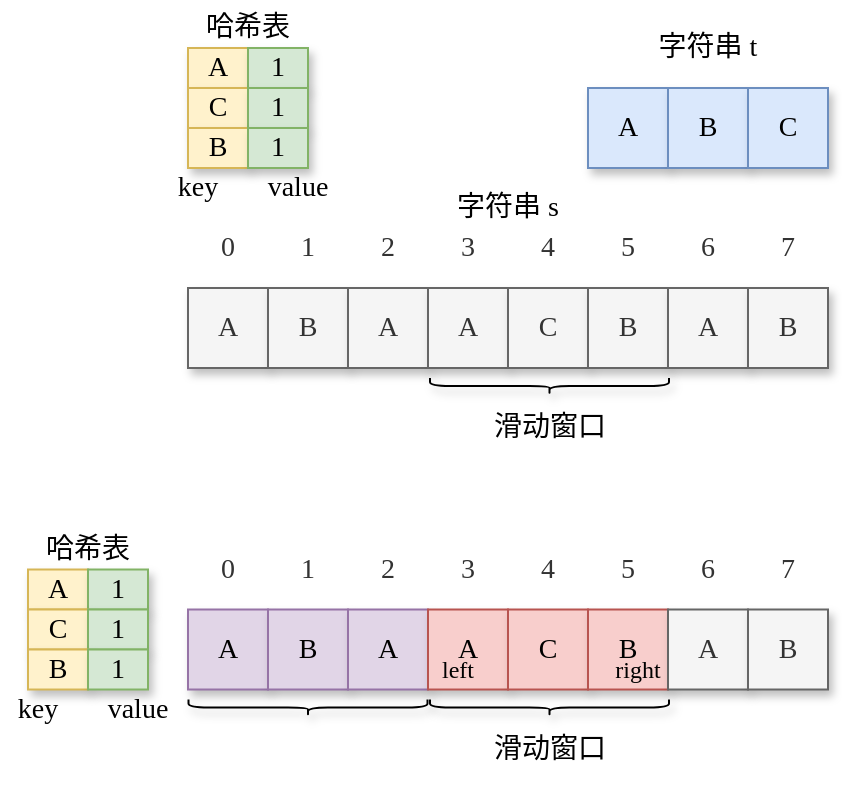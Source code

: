 <mxfile version="16.4.5" type="github">
  <diagram id="Uc_sxzy08M7rcsKGKe3s" name="第 1 页">
    <mxGraphModel dx="898" dy="386" grid="1" gridSize="10" guides="1" tooltips="1" connect="1" arrows="1" fold="1" page="1" pageScale="1" pageWidth="827" pageHeight="1169" background="#ffffff" math="0" shadow="0">
      <root>
        <mxCell id="0" />
        <mxCell id="1" parent="0" />
        <mxCell id="4reCBehN8ic0hAdmkS-9-1" value="&lt;font face=&quot;Comic Sans MS&quot; style=&quot;font-size: 14px&quot;&gt;A&lt;/font&gt;" style="rounded=0;whiteSpace=wrap;html=1;fillColor=#f5f5f5;fontColor=#333333;strokeColor=#666666;shadow=1;" vertex="1" parent="1">
          <mxGeometry x="200" y="200" width="40" height="40" as="geometry" />
        </mxCell>
        <mxCell id="4reCBehN8ic0hAdmkS-9-2" value="&lt;font face=&quot;Comic Sans MS&quot;&gt;&lt;span style=&quot;font-size: 14px&quot;&gt;B&lt;/span&gt;&lt;/font&gt;" style="rounded=0;whiteSpace=wrap;html=1;fillColor=#f5f5f5;fontColor=#333333;strokeColor=#666666;shadow=1;" vertex="1" parent="1">
          <mxGeometry x="240" y="200" width="40" height="40" as="geometry" />
        </mxCell>
        <mxCell id="4reCBehN8ic0hAdmkS-9-3" value="&lt;font face=&quot;Comic Sans MS&quot; style=&quot;font-size: 14px&quot;&gt;A&lt;/font&gt;" style="rounded=0;whiteSpace=wrap;html=1;fillColor=#f5f5f5;fontColor=#333333;strokeColor=#666666;shadow=1;" vertex="1" parent="1">
          <mxGeometry x="280" y="200" width="40" height="40" as="geometry" />
        </mxCell>
        <mxCell id="4reCBehN8ic0hAdmkS-9-4" value="&lt;font face=&quot;Comic Sans MS&quot;&gt;&lt;span style=&quot;font-size: 14px&quot;&gt;A&lt;/span&gt;&lt;/font&gt;" style="rounded=0;whiteSpace=wrap;html=1;fillColor=#f5f5f5;fontColor=#333333;strokeColor=#666666;shadow=1;" vertex="1" parent="1">
          <mxGeometry x="320" y="200" width="40" height="40" as="geometry" />
        </mxCell>
        <mxCell id="4reCBehN8ic0hAdmkS-9-5" value="&lt;font face=&quot;Comic Sans MS&quot;&gt;&lt;span style=&quot;font-size: 14px&quot;&gt;C&lt;/span&gt;&lt;/font&gt;" style="rounded=0;whiteSpace=wrap;html=1;fillColor=#f5f5f5;fontColor=#333333;strokeColor=#666666;shadow=1;" vertex="1" parent="1">
          <mxGeometry x="360" y="200" width="40" height="40" as="geometry" />
        </mxCell>
        <mxCell id="4reCBehN8ic0hAdmkS-9-6" value="&lt;font face=&quot;Comic Sans MS&quot;&gt;&lt;span style=&quot;font-size: 14px&quot;&gt;B&lt;/span&gt;&lt;/font&gt;" style="rounded=0;whiteSpace=wrap;html=1;fillColor=#f5f5f5;fontColor=#333333;strokeColor=#666666;shadow=1;" vertex="1" parent="1">
          <mxGeometry x="400" y="200" width="40" height="40" as="geometry" />
        </mxCell>
        <mxCell id="4reCBehN8ic0hAdmkS-9-7" value="&lt;font face=&quot;Comic Sans MS&quot;&gt;&lt;span style=&quot;font-size: 14px&quot;&gt;A&lt;/span&gt;&lt;/font&gt;" style="rounded=0;whiteSpace=wrap;html=1;fillColor=#f5f5f5;fontColor=#333333;strokeColor=#666666;shadow=1;" vertex="1" parent="1">
          <mxGeometry x="440" y="200" width="40" height="40" as="geometry" />
        </mxCell>
        <mxCell id="4reCBehN8ic0hAdmkS-9-8" value="&lt;font face=&quot;Comic Sans MS&quot;&gt;&lt;span style=&quot;font-size: 14px&quot;&gt;B&lt;/span&gt;&lt;/font&gt;" style="rounded=0;whiteSpace=wrap;html=1;fillColor=#f5f5f5;fontColor=#333333;strokeColor=#666666;shadow=1;" vertex="1" parent="1">
          <mxGeometry x="480" y="200" width="40" height="40" as="geometry" />
        </mxCell>
        <mxCell id="4reCBehN8ic0hAdmkS-9-9" value="&lt;font face=&quot;Comic Sans MS&quot; style=&quot;font-size: 14px&quot;&gt;0&lt;/font&gt;" style="rounded=0;whiteSpace=wrap;html=1;fillColor=#f5f5f5;fontColor=#333333;strokeColor=#666666;shadow=1;opacity=0;" vertex="1" parent="1">
          <mxGeometry x="200" y="160" width="40" height="40" as="geometry" />
        </mxCell>
        <mxCell id="4reCBehN8ic0hAdmkS-9-10" value="&lt;font face=&quot;Comic Sans MS&quot;&gt;&lt;span style=&quot;font-size: 14px&quot;&gt;1&lt;/span&gt;&lt;/font&gt;" style="rounded=0;whiteSpace=wrap;html=1;fillColor=#f5f5f5;fontColor=#333333;strokeColor=#666666;shadow=1;opacity=0;" vertex="1" parent="1">
          <mxGeometry x="240" y="160" width="40" height="40" as="geometry" />
        </mxCell>
        <mxCell id="4reCBehN8ic0hAdmkS-9-11" value="&lt;font face=&quot;Comic Sans MS&quot; style=&quot;font-size: 14px&quot;&gt;2&lt;/font&gt;" style="rounded=0;whiteSpace=wrap;html=1;fillColor=#f5f5f5;fontColor=#333333;strokeColor=#666666;shadow=1;opacity=0;" vertex="1" parent="1">
          <mxGeometry x="280" y="160" width="40" height="40" as="geometry" />
        </mxCell>
        <mxCell id="4reCBehN8ic0hAdmkS-9-12" value="&lt;font face=&quot;Comic Sans MS&quot;&gt;&lt;span style=&quot;font-size: 14px&quot;&gt;3&lt;/span&gt;&lt;/font&gt;" style="rounded=0;whiteSpace=wrap;html=1;fillColor=#f5f5f5;fontColor=#333333;strokeColor=#666666;shadow=1;opacity=0;" vertex="1" parent="1">
          <mxGeometry x="320" y="160" width="40" height="40" as="geometry" />
        </mxCell>
        <mxCell id="4reCBehN8ic0hAdmkS-9-13" value="&lt;font face=&quot;Comic Sans MS&quot;&gt;&lt;span style=&quot;font-size: 14px&quot;&gt;4&lt;/span&gt;&lt;/font&gt;" style="rounded=0;whiteSpace=wrap;html=1;fillColor=#f5f5f5;fontColor=#333333;strokeColor=#666666;shadow=1;opacity=0;" vertex="1" parent="1">
          <mxGeometry x="360" y="160" width="40" height="40" as="geometry" />
        </mxCell>
        <mxCell id="4reCBehN8ic0hAdmkS-9-14" value="&lt;font face=&quot;Comic Sans MS&quot;&gt;&lt;span style=&quot;font-size: 14px&quot;&gt;5&lt;/span&gt;&lt;/font&gt;" style="rounded=0;whiteSpace=wrap;html=1;fillColor=#f5f5f5;fontColor=#333333;strokeColor=#666666;shadow=1;opacity=0;" vertex="1" parent="1">
          <mxGeometry x="400" y="160" width="40" height="40" as="geometry" />
        </mxCell>
        <mxCell id="4reCBehN8ic0hAdmkS-9-15" value="&lt;font face=&quot;Comic Sans MS&quot;&gt;&lt;span style=&quot;font-size: 14px&quot;&gt;6&lt;/span&gt;&lt;/font&gt;" style="rounded=0;whiteSpace=wrap;html=1;fillColor=#f5f5f5;fontColor=#333333;strokeColor=#666666;shadow=1;opacity=0;" vertex="1" parent="1">
          <mxGeometry x="440" y="160" width="40" height="40" as="geometry" />
        </mxCell>
        <mxCell id="4reCBehN8ic0hAdmkS-9-16" value="&lt;font face=&quot;Comic Sans MS&quot;&gt;&lt;span style=&quot;font-size: 14px&quot;&gt;7&lt;/span&gt;&lt;/font&gt;" style="rounded=0;whiteSpace=wrap;html=1;fillColor=#f5f5f5;fontColor=#333333;strokeColor=#666666;shadow=1;opacity=0;" vertex="1" parent="1">
          <mxGeometry x="480" y="160" width="40" height="40" as="geometry" />
        </mxCell>
        <mxCell id="4reCBehN8ic0hAdmkS-9-17" value="&lt;font face=&quot;Comic Sans MS&quot; style=&quot;font-size: 14px&quot;&gt;A&lt;/font&gt;" style="rounded=0;whiteSpace=wrap;html=1;fillColor=#fff2cc;strokeColor=#d6b656;shadow=1;" vertex="1" parent="1">
          <mxGeometry x="200" y="80" width="30" height="20" as="geometry" />
        </mxCell>
        <mxCell id="4reCBehN8ic0hAdmkS-9-18" value="&lt;font face=&quot;Comic Sans MS&quot; style=&quot;font-size: 14px&quot;&gt;1&lt;/font&gt;" style="rounded=0;whiteSpace=wrap;html=1;fillColor=#d5e8d4;strokeColor=#82b366;shadow=1;" vertex="1" parent="1">
          <mxGeometry x="230" y="80" width="30" height="20" as="geometry" />
        </mxCell>
        <mxCell id="4reCBehN8ic0hAdmkS-9-19" value="&lt;font face=&quot;Comic Sans MS&quot;&gt;&lt;span style=&quot;font-size: 14px&quot;&gt;C&lt;/span&gt;&lt;/font&gt;" style="rounded=0;whiteSpace=wrap;html=1;fillColor=#fff2cc;strokeColor=#d6b656;shadow=1;" vertex="1" parent="1">
          <mxGeometry x="200" y="100" width="30" height="20" as="geometry" />
        </mxCell>
        <mxCell id="4reCBehN8ic0hAdmkS-9-20" value="&lt;font face=&quot;Comic Sans MS&quot; style=&quot;font-size: 14px&quot;&gt;1&lt;/font&gt;" style="rounded=0;whiteSpace=wrap;html=1;fillColor=#d5e8d4;strokeColor=#82b366;shadow=1;" vertex="1" parent="1">
          <mxGeometry x="230" y="100" width="30" height="20" as="geometry" />
        </mxCell>
        <mxCell id="4reCBehN8ic0hAdmkS-9-26" value="&lt;font face=&quot;Comic Sans MS&quot;&gt;&lt;span style=&quot;font-size: 14px&quot;&gt;B&lt;/span&gt;&lt;/font&gt;" style="rounded=0;whiteSpace=wrap;html=1;fillColor=#fff2cc;strokeColor=#d6b656;shadow=1;" vertex="1" parent="1">
          <mxGeometry x="200" y="120" width="30" height="20" as="geometry" />
        </mxCell>
        <mxCell id="4reCBehN8ic0hAdmkS-9-27" value="&lt;font face=&quot;Comic Sans MS&quot; style=&quot;font-size: 14px&quot;&gt;1&lt;/font&gt;" style="rounded=0;whiteSpace=wrap;html=1;fillColor=#d5e8d4;strokeColor=#82b366;shadow=1;" vertex="1" parent="1">
          <mxGeometry x="230" y="120" width="30" height="20" as="geometry" />
        </mxCell>
        <mxCell id="4reCBehN8ic0hAdmkS-9-29" value="&lt;font face=&quot;Comic Sans MS&quot; style=&quot;font-size: 14px&quot;&gt;A&lt;/font&gt;" style="rounded=0;whiteSpace=wrap;html=1;fillColor=#dae8fc;strokeColor=#6c8ebf;shadow=1;" vertex="1" parent="1">
          <mxGeometry x="400" y="100" width="40" height="40" as="geometry" />
        </mxCell>
        <mxCell id="4reCBehN8ic0hAdmkS-9-30" value="&lt;font face=&quot;Comic Sans MS&quot;&gt;&lt;span style=&quot;font-size: 14px&quot;&gt;B&lt;/span&gt;&lt;/font&gt;" style="rounded=0;whiteSpace=wrap;html=1;fillColor=#dae8fc;strokeColor=#6c8ebf;shadow=1;" vertex="1" parent="1">
          <mxGeometry x="440" y="100" width="40" height="40" as="geometry" />
        </mxCell>
        <mxCell id="4reCBehN8ic0hAdmkS-9-31" value="&lt;font face=&quot;Comic Sans MS&quot;&gt;&lt;span style=&quot;font-size: 14px&quot;&gt;C&lt;/span&gt;&lt;/font&gt;" style="rounded=0;whiteSpace=wrap;html=1;fillColor=#dae8fc;strokeColor=#6c8ebf;shadow=1;" vertex="1" parent="1">
          <mxGeometry x="480" y="100" width="40" height="40" as="geometry" />
        </mxCell>
        <mxCell id="4reCBehN8ic0hAdmkS-9-32" value="&lt;font face=&quot;Garamond&quot;&gt;字符串 t&lt;/font&gt;" style="text;html=1;strokeColor=none;fillColor=none;align=center;verticalAlign=middle;whiteSpace=wrap;rounded=0;shadow=1;fontFamily=Comic Sans MS;fontSize=14;opacity=0;" vertex="1" parent="1">
          <mxGeometry x="400" y="60" width="120" height="40" as="geometry" />
        </mxCell>
        <mxCell id="4reCBehN8ic0hAdmkS-9-33" value="&lt;font face=&quot;Garamond&quot;&gt;哈希表&lt;/font&gt;" style="text;html=1;strokeColor=none;fillColor=none;align=center;verticalAlign=middle;whiteSpace=wrap;rounded=0;shadow=1;fontFamily=Comic Sans MS;fontSize=14;opacity=0;" vertex="1" parent="1">
          <mxGeometry x="200" y="60" width="60" height="20" as="geometry" />
        </mxCell>
        <mxCell id="4reCBehN8ic0hAdmkS-9-34" value="&lt;font face=&quot;Garamond&quot;&gt;key&lt;/font&gt;" style="text;html=1;strokeColor=none;fillColor=none;align=center;verticalAlign=middle;whiteSpace=wrap;rounded=0;shadow=1;fontFamily=Comic Sans MS;fontSize=14;opacity=0;" vertex="1" parent="1">
          <mxGeometry x="190" y="140" width="30" height="20" as="geometry" />
        </mxCell>
        <mxCell id="4reCBehN8ic0hAdmkS-9-35" value="&lt;font face=&quot;Garamond&quot;&gt;value&lt;/font&gt;" style="text;html=1;strokeColor=none;fillColor=none;align=center;verticalAlign=middle;whiteSpace=wrap;rounded=0;shadow=1;fontFamily=Comic Sans MS;fontSize=14;opacity=0;" vertex="1" parent="1">
          <mxGeometry x="240" y="140" width="30" height="20" as="geometry" />
        </mxCell>
        <mxCell id="4reCBehN8ic0hAdmkS-9-36" value="&lt;font face=&quot;Garamond&quot;&gt;字符串 s&lt;/font&gt;" style="text;html=1;strokeColor=none;fillColor=none;align=center;verticalAlign=middle;whiteSpace=wrap;rounded=0;shadow=1;fontFamily=Comic Sans MS;fontSize=14;opacity=0;" vertex="1" parent="1">
          <mxGeometry x="320" y="150" width="80" height="20" as="geometry" />
        </mxCell>
        <mxCell id="4reCBehN8ic0hAdmkS-9-37" value="" style="shape=curlyBracket;whiteSpace=wrap;html=1;rounded=1;flipH=1;shadow=1;fontFamily=Garamond;fontSize=14;rotation=90;" vertex="1" parent="1">
          <mxGeometry x="376.75" y="189.25" width="8" height="119.5" as="geometry" />
        </mxCell>
        <mxCell id="4reCBehN8ic0hAdmkS-9-38" value="&lt;font face=&quot;Garamond&quot;&gt;滑动窗口&lt;/font&gt;" style="text;html=1;strokeColor=none;fillColor=none;align=center;verticalAlign=middle;whiteSpace=wrap;rounded=0;shadow=1;fontFamily=Comic Sans MS;fontSize=14;opacity=0;" vertex="1" parent="1">
          <mxGeometry x="340.75" y="260" width="80" height="20" as="geometry" />
        </mxCell>
        <mxCell id="4reCBehN8ic0hAdmkS-9-39" value="&lt;font face=&quot;Comic Sans MS&quot; style=&quot;font-size: 14px&quot;&gt;A&lt;/font&gt;" style="rounded=0;whiteSpace=wrap;html=1;fillColor=#e1d5e7;strokeColor=#9673a6;shadow=1;" vertex="1" parent="1">
          <mxGeometry x="200" y="360.75" width="40" height="40" as="geometry" />
        </mxCell>
        <mxCell id="4reCBehN8ic0hAdmkS-9-40" value="&lt;font face=&quot;Comic Sans MS&quot;&gt;&lt;span style=&quot;font-size: 14px&quot;&gt;B&lt;/span&gt;&lt;/font&gt;" style="rounded=0;whiteSpace=wrap;html=1;fillColor=#e1d5e7;strokeColor=#9673a6;shadow=1;" vertex="1" parent="1">
          <mxGeometry x="240" y="360.75" width="40" height="40" as="geometry" />
        </mxCell>
        <mxCell id="4reCBehN8ic0hAdmkS-9-41" value="&lt;font face=&quot;Comic Sans MS&quot; style=&quot;font-size: 14px&quot;&gt;A&lt;/font&gt;" style="rounded=0;whiteSpace=wrap;html=1;fillColor=#e1d5e7;strokeColor=#9673a6;shadow=1;" vertex="1" parent="1">
          <mxGeometry x="280" y="360.75" width="40" height="40" as="geometry" />
        </mxCell>
        <mxCell id="4reCBehN8ic0hAdmkS-9-42" value="&lt;font face=&quot;Comic Sans MS&quot;&gt;&lt;span style=&quot;font-size: 14px&quot;&gt;A&lt;/span&gt;&lt;/font&gt;" style="rounded=0;whiteSpace=wrap;html=1;fillColor=#f8cecc;strokeColor=#b85450;shadow=1;" vertex="1" parent="1">
          <mxGeometry x="320" y="360.75" width="40" height="40" as="geometry" />
        </mxCell>
        <mxCell id="4reCBehN8ic0hAdmkS-9-43" value="&lt;font face=&quot;Comic Sans MS&quot;&gt;&lt;span style=&quot;font-size: 14px&quot;&gt;C&lt;/span&gt;&lt;/font&gt;" style="rounded=0;whiteSpace=wrap;html=1;fillColor=#f8cecc;strokeColor=#b85450;shadow=1;" vertex="1" parent="1">
          <mxGeometry x="360" y="360.75" width="40" height="40" as="geometry" />
        </mxCell>
        <mxCell id="4reCBehN8ic0hAdmkS-9-44" value="&lt;font face=&quot;Comic Sans MS&quot;&gt;&lt;span style=&quot;font-size: 14px&quot;&gt;B&lt;/span&gt;&lt;/font&gt;" style="rounded=0;whiteSpace=wrap;html=1;fillColor=#f8cecc;strokeColor=#b85450;shadow=1;" vertex="1" parent="1">
          <mxGeometry x="400" y="360.75" width="40" height="40" as="geometry" />
        </mxCell>
        <mxCell id="4reCBehN8ic0hAdmkS-9-45" value="&lt;font face=&quot;Comic Sans MS&quot;&gt;&lt;span style=&quot;font-size: 14px&quot;&gt;A&lt;/span&gt;&lt;/font&gt;" style="rounded=0;whiteSpace=wrap;html=1;fillColor=#f5f5f5;fontColor=#333333;strokeColor=#666666;shadow=1;" vertex="1" parent="1">
          <mxGeometry x="440" y="360.75" width="40" height="40" as="geometry" />
        </mxCell>
        <mxCell id="4reCBehN8ic0hAdmkS-9-46" value="&lt;font face=&quot;Comic Sans MS&quot;&gt;&lt;span style=&quot;font-size: 14px&quot;&gt;B&lt;/span&gt;&lt;/font&gt;" style="rounded=0;whiteSpace=wrap;html=1;fillColor=#f5f5f5;fontColor=#333333;strokeColor=#666666;shadow=1;" vertex="1" parent="1">
          <mxGeometry x="480" y="360.75" width="40" height="40" as="geometry" />
        </mxCell>
        <mxCell id="4reCBehN8ic0hAdmkS-9-47" value="" style="shape=curlyBracket;whiteSpace=wrap;html=1;rounded=1;flipH=1;shadow=1;fontFamily=Garamond;fontSize=14;rotation=90;fillColor=#f8cecc;strokeColor=#000000;" vertex="1" parent="1">
          <mxGeometry x="376.75" y="350" width="8" height="119.5" as="geometry" />
        </mxCell>
        <mxCell id="4reCBehN8ic0hAdmkS-9-48" value="&lt;font face=&quot;Garamond&quot;&gt;滑动窗口&lt;/font&gt;" style="text;html=1;strokeColor=none;fillColor=none;align=center;verticalAlign=middle;whiteSpace=wrap;rounded=0;shadow=1;fontFamily=Comic Sans MS;fontSize=14;opacity=0;" vertex="1" parent="1">
          <mxGeometry x="340.75" y="420.75" width="80" height="20" as="geometry" />
        </mxCell>
        <mxCell id="4reCBehN8ic0hAdmkS-9-49" value="&lt;font face=&quot;Comic Sans MS&quot; style=&quot;font-size: 14px&quot;&gt;0&lt;/font&gt;" style="rounded=0;whiteSpace=wrap;html=1;fillColor=#f5f5f5;fontColor=#333333;strokeColor=#666666;shadow=1;opacity=0;" vertex="1" parent="1">
          <mxGeometry x="200" y="320.75" width="40" height="40" as="geometry" />
        </mxCell>
        <mxCell id="4reCBehN8ic0hAdmkS-9-50" value="&lt;font face=&quot;Comic Sans MS&quot;&gt;&lt;span style=&quot;font-size: 14px&quot;&gt;1&lt;/span&gt;&lt;/font&gt;" style="rounded=0;whiteSpace=wrap;html=1;fillColor=#f5f5f5;fontColor=#333333;strokeColor=#666666;shadow=1;opacity=0;" vertex="1" parent="1">
          <mxGeometry x="240" y="320.75" width="40" height="40" as="geometry" />
        </mxCell>
        <mxCell id="4reCBehN8ic0hAdmkS-9-51" value="&lt;font face=&quot;Comic Sans MS&quot; style=&quot;font-size: 14px&quot;&gt;2&lt;/font&gt;" style="rounded=0;whiteSpace=wrap;html=1;fillColor=#f5f5f5;fontColor=#333333;strokeColor=#666666;shadow=1;opacity=0;" vertex="1" parent="1">
          <mxGeometry x="280" y="320.75" width="40" height="40" as="geometry" />
        </mxCell>
        <mxCell id="4reCBehN8ic0hAdmkS-9-52" value="&lt;font face=&quot;Comic Sans MS&quot;&gt;&lt;span style=&quot;font-size: 14px&quot;&gt;3&lt;/span&gt;&lt;/font&gt;" style="rounded=0;whiteSpace=wrap;html=1;fillColor=#f5f5f5;fontColor=#333333;strokeColor=#666666;shadow=1;opacity=0;" vertex="1" parent="1">
          <mxGeometry x="320" y="320.75" width="40" height="40" as="geometry" />
        </mxCell>
        <mxCell id="4reCBehN8ic0hAdmkS-9-53" value="&lt;font face=&quot;Comic Sans MS&quot;&gt;&lt;span style=&quot;font-size: 14px&quot;&gt;4&lt;/span&gt;&lt;/font&gt;" style="rounded=0;whiteSpace=wrap;html=1;fillColor=#f5f5f5;fontColor=#333333;strokeColor=#666666;shadow=1;opacity=0;" vertex="1" parent="1">
          <mxGeometry x="360" y="320.75" width="40" height="40" as="geometry" />
        </mxCell>
        <mxCell id="4reCBehN8ic0hAdmkS-9-54" value="&lt;font face=&quot;Comic Sans MS&quot;&gt;&lt;span style=&quot;font-size: 14px&quot;&gt;5&lt;/span&gt;&lt;/font&gt;" style="rounded=0;whiteSpace=wrap;html=1;fillColor=#f5f5f5;fontColor=#333333;strokeColor=#666666;shadow=1;opacity=0;" vertex="1" parent="1">
          <mxGeometry x="400" y="320.75" width="40" height="40" as="geometry" />
        </mxCell>
        <mxCell id="4reCBehN8ic0hAdmkS-9-55" value="&lt;font face=&quot;Comic Sans MS&quot;&gt;&lt;span style=&quot;font-size: 14px&quot;&gt;6&lt;/span&gt;&lt;/font&gt;" style="rounded=0;whiteSpace=wrap;html=1;fillColor=#f5f5f5;fontColor=#333333;strokeColor=#666666;shadow=1;opacity=0;" vertex="1" parent="1">
          <mxGeometry x="440" y="320.75" width="40" height="40" as="geometry" />
        </mxCell>
        <mxCell id="4reCBehN8ic0hAdmkS-9-56" value="&lt;font face=&quot;Comic Sans MS&quot;&gt;&lt;span style=&quot;font-size: 14px&quot;&gt;7&lt;/span&gt;&lt;/font&gt;" style="rounded=0;whiteSpace=wrap;html=1;fillColor=#f5f5f5;fontColor=#333333;strokeColor=#666666;shadow=1;opacity=0;" vertex="1" parent="1">
          <mxGeometry x="480" y="320.75" width="40" height="40" as="geometry" />
        </mxCell>
        <mxCell id="4reCBehN8ic0hAdmkS-9-58" value="&lt;font face=&quot;Comic Sans MS&quot; style=&quot;font-size: 14px&quot;&gt;A&lt;/font&gt;" style="rounded=0;whiteSpace=wrap;html=1;fillColor=#fff2cc;strokeColor=#d6b656;shadow=1;" vertex="1" parent="1">
          <mxGeometry x="120" y="340.75" width="30" height="20" as="geometry" />
        </mxCell>
        <mxCell id="4reCBehN8ic0hAdmkS-9-59" value="&lt;font face=&quot;Comic Sans MS&quot; style=&quot;font-size: 14px&quot;&gt;1&lt;/font&gt;" style="rounded=0;whiteSpace=wrap;html=1;fillColor=#d5e8d4;strokeColor=#82b366;shadow=1;" vertex="1" parent="1">
          <mxGeometry x="150" y="340.75" width="30" height="20" as="geometry" />
        </mxCell>
        <mxCell id="4reCBehN8ic0hAdmkS-9-60" value="&lt;font face=&quot;Comic Sans MS&quot;&gt;&lt;span style=&quot;font-size: 14px&quot;&gt;C&lt;/span&gt;&lt;/font&gt;" style="rounded=0;whiteSpace=wrap;html=1;fillColor=#fff2cc;strokeColor=#d6b656;shadow=1;" vertex="1" parent="1">
          <mxGeometry x="120" y="360.75" width="30" height="20" as="geometry" />
        </mxCell>
        <mxCell id="4reCBehN8ic0hAdmkS-9-61" value="&lt;font face=&quot;Comic Sans MS&quot; style=&quot;font-size: 14px&quot;&gt;1&lt;/font&gt;" style="rounded=0;whiteSpace=wrap;html=1;fillColor=#d5e8d4;strokeColor=#82b366;shadow=1;" vertex="1" parent="1">
          <mxGeometry x="150" y="360.75" width="30" height="20" as="geometry" />
        </mxCell>
        <mxCell id="4reCBehN8ic0hAdmkS-9-62" value="&lt;font face=&quot;Comic Sans MS&quot;&gt;&lt;span style=&quot;font-size: 14px&quot;&gt;B&lt;/span&gt;&lt;/font&gt;" style="rounded=0;whiteSpace=wrap;html=1;fillColor=#fff2cc;strokeColor=#d6b656;shadow=1;" vertex="1" parent="1">
          <mxGeometry x="120" y="380.75" width="30" height="20" as="geometry" />
        </mxCell>
        <mxCell id="4reCBehN8ic0hAdmkS-9-63" value="&lt;font face=&quot;Comic Sans MS&quot; style=&quot;font-size: 14px&quot;&gt;1&lt;/font&gt;" style="rounded=0;whiteSpace=wrap;html=1;fillColor=#d5e8d4;strokeColor=#82b366;shadow=1;" vertex="1" parent="1">
          <mxGeometry x="150" y="380.75" width="30" height="20" as="geometry" />
        </mxCell>
        <mxCell id="4reCBehN8ic0hAdmkS-9-64" value="&lt;font face=&quot;Garamond&quot;&gt;哈希表&lt;/font&gt;" style="text;html=1;strokeColor=none;fillColor=none;align=center;verticalAlign=middle;whiteSpace=wrap;rounded=0;shadow=1;fontFamily=Comic Sans MS;fontSize=14;opacity=0;" vertex="1" parent="1">
          <mxGeometry x="120" y="320.75" width="60" height="20" as="geometry" />
        </mxCell>
        <mxCell id="4reCBehN8ic0hAdmkS-9-65" value="&lt;font face=&quot;Garamond&quot;&gt;key&lt;/font&gt;" style="text;html=1;strokeColor=none;fillColor=none;align=center;verticalAlign=middle;whiteSpace=wrap;rounded=0;shadow=1;fontFamily=Comic Sans MS;fontSize=14;opacity=0;" vertex="1" parent="1">
          <mxGeometry x="110" y="400.75" width="30" height="20" as="geometry" />
        </mxCell>
        <mxCell id="4reCBehN8ic0hAdmkS-9-66" value="&lt;font face=&quot;Garamond&quot;&gt;value&lt;/font&gt;" style="text;html=1;strokeColor=none;fillColor=none;align=center;verticalAlign=middle;whiteSpace=wrap;rounded=0;shadow=1;fontFamily=Comic Sans MS;fontSize=14;opacity=0;" vertex="1" parent="1">
          <mxGeometry x="160" y="400.75" width="30" height="20" as="geometry" />
        </mxCell>
        <mxCell id="4reCBehN8ic0hAdmkS-9-67" value="&lt;font style=&quot;font-size: 12px&quot;&gt;left&lt;/font&gt;" style="text;html=1;strokeColor=none;fillColor=none;align=center;verticalAlign=middle;whiteSpace=wrap;rounded=0;shadow=1;fontFamily=Comic Sans MS;fontSize=14;opacity=0;" vertex="1" parent="1">
          <mxGeometry x="320" y="381.5" width="30" height="19.25" as="geometry" />
        </mxCell>
        <mxCell id="4reCBehN8ic0hAdmkS-9-68" value="&lt;font style=&quot;font-size: 12px&quot;&gt;right&lt;/font&gt;" style="text;html=1;strokeColor=none;fillColor=none;align=center;verticalAlign=middle;whiteSpace=wrap;rounded=0;shadow=1;fontFamily=Comic Sans MS;fontSize=14;opacity=0;" vertex="1" parent="1">
          <mxGeometry x="410" y="381.12" width="30" height="19.25" as="geometry" />
        </mxCell>
        <mxCell id="4reCBehN8ic0hAdmkS-9-69" value="" style="shape=curlyBracket;whiteSpace=wrap;html=1;rounded=1;flipH=1;shadow=1;fontFamily=Garamond;fontSize=14;rotation=90;fillColor=#f8cecc;strokeColor=#000000;" vertex="1" parent="1">
          <mxGeometry x="256" y="350" width="8" height="119.5" as="geometry" />
        </mxCell>
      </root>
    </mxGraphModel>
  </diagram>
</mxfile>
